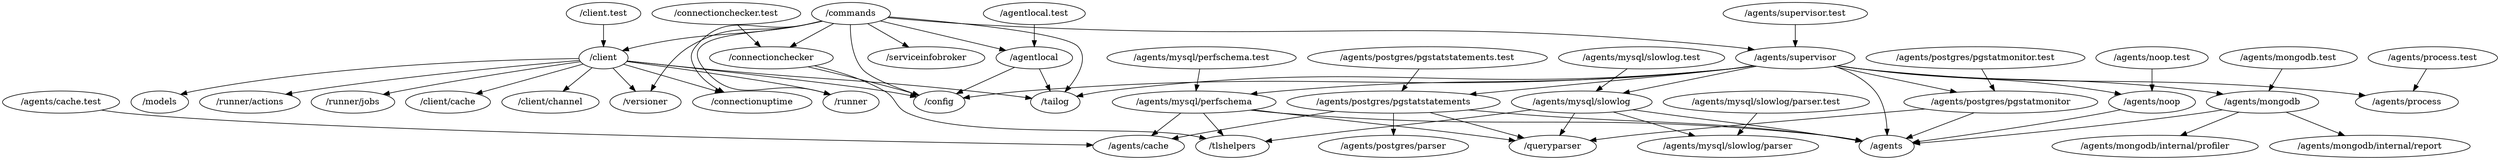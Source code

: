 digraph packages {
	"/agentlocal" -> "/config";
	"/agentlocal" -> "/tailog";
	"/agentlocal.test" -> "/agentlocal";
	"/agents/cache.test" -> "/agents/cache";
	"/agents/mongodb" -> "/agents";
	"/agents/mongodb" -> "/agents/mongodb/internal/profiler";
	"/agents/mongodb" -> "/agents/mongodb/internal/report";
	"/agents/mongodb.test" -> "/agents/mongodb";
	"/agents/mysql/perfschema" -> "/agents";
	"/agents/mysql/perfschema" -> "/agents/cache";
	"/agents/mysql/perfschema" -> "/queryparser";
	"/agents/mysql/perfschema" -> "/tlshelpers";
	"/agents/mysql/perfschema.test" -> "/agents/mysql/perfschema";
	"/agents/mysql/slowlog" -> "/agents";
	"/agents/mysql/slowlog" -> "/agents/mysql/slowlog/parser";
	"/agents/mysql/slowlog" -> "/queryparser";
	"/agents/mysql/slowlog" -> "/tlshelpers";
	"/agents/mysql/slowlog.test" -> "/agents/mysql/slowlog";
	"/agents/mysql/slowlog/parser.test" -> "/agents/mysql/slowlog/parser";
	"/agents/noop" -> "/agents";
	"/agents/noop.test" -> "/agents/noop";
	"/agents/postgres/pgstatmonitor" -> "/agents";
	"/agents/postgres/pgstatmonitor" -> "/queryparser";
	"/agents/postgres/pgstatmonitor.test" -> "/agents/postgres/pgstatmonitor";
	"/agents/postgres/pgstatstatements" -> "/agents";
	"/agents/postgres/pgstatstatements" -> "/agents/cache";
	"/agents/postgres/pgstatstatements" -> "/agents/postgres/parser";
	"/agents/postgres/pgstatstatements" -> "/queryparser";
	"/agents/postgres/pgstatstatements.test" -> "/agents/postgres/pgstatstatements";
	"/agents/process.test" -> "/agents/process";
	"/agents/supervisor" -> "/agents";
	"/agents/supervisor" -> "/agents/mongodb";
	"/agents/supervisor" -> "/agents/mysql/perfschema";
	"/agents/supervisor" -> "/agents/mysql/slowlog";
	"/agents/supervisor" -> "/agents/noop";
	"/agents/supervisor" -> "/agents/postgres/pgstatmonitor";
	"/agents/supervisor" -> "/agents/postgres/pgstatstatements";
	"/agents/supervisor" -> "/agents/process";
	"/agents/supervisor" -> "/config";
	"/agents/supervisor" -> "/tailog";
	"/agents/supervisor.test" -> "/agents/supervisor";
	"/client" -> "/client/cache";
	"/client" -> "/client/channel";
	"/client" -> "/config";
	"/client" -> "/connectionuptime";
	"/client" -> "/models";
	"/client" -> "/runner";
	"/client" -> "/runner/actions";
	"/client" -> "/runner/jobs";
	"/client" -> "/tailog";
	"/client" -> "/versioner";
	"/client.test" -> "/client";
	"/commands" -> "/agentlocal";
	"/commands" -> "/agents/supervisor";
	"/commands" -> "/client";
	"/commands" -> "/config";
	"/commands" -> "/connectionchecker";
	"/commands" -> "/connectionuptime";
	"/commands" -> "/runner";
	"/commands" -> "/serviceinfobroker";
	"/commands" -> "/tailog";
	"/commands" -> "/versioner";
	"/connectionchecker" -> "/config";
	"/connectionchecker" -> "/tlshelpers";
	"/connectionchecker.test" -> "/connectionchecker";
}
